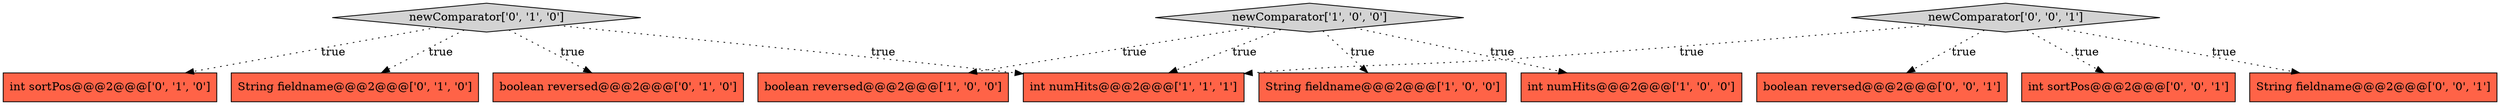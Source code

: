 digraph {
6 [style = filled, label = "int sortPos@@@2@@@['0', '1', '0']", fillcolor = tomato, shape = box image = "AAA0AAABBB2BBB"];
1 [style = filled, label = "newComparator['1', '0', '0']", fillcolor = lightgray, shape = diamond image = "AAA0AAABBB1BBB"];
12 [style = filled, label = "newComparator['0', '0', '1']", fillcolor = lightgray, shape = diamond image = "AAA0AAABBB3BBB"];
0 [style = filled, label = "String fieldname@@@2@@@['1', '0', '0']", fillcolor = tomato, shape = box image = "AAA0AAABBB1BBB"];
7 [style = filled, label = "String fieldname@@@2@@@['0', '1', '0']", fillcolor = tomato, shape = box image = "AAA0AAABBB2BBB"];
2 [style = filled, label = "int numHits@@@2@@@['1', '0', '0']", fillcolor = tomato, shape = box image = "AAA0AAABBB1BBB"];
5 [style = filled, label = "boolean reversed@@@2@@@['0', '1', '0']", fillcolor = tomato, shape = box image = "AAA0AAABBB2BBB"];
3 [style = filled, label = "boolean reversed@@@2@@@['1', '0', '0']", fillcolor = tomato, shape = box image = "AAA0AAABBB1BBB"];
8 [style = filled, label = "newComparator['0', '1', '0']", fillcolor = lightgray, shape = diamond image = "AAA0AAABBB2BBB"];
4 [style = filled, label = "int numHits@@@2@@@['1', '1', '1']", fillcolor = tomato, shape = box image = "AAA0AAABBB1BBB"];
10 [style = filled, label = "boolean reversed@@@2@@@['0', '0', '1']", fillcolor = tomato, shape = box image = "AAA0AAABBB3BBB"];
11 [style = filled, label = "int sortPos@@@2@@@['0', '0', '1']", fillcolor = tomato, shape = box image = "AAA0AAABBB3BBB"];
9 [style = filled, label = "String fieldname@@@2@@@['0', '0', '1']", fillcolor = tomato, shape = box image = "AAA0AAABBB3BBB"];
12->10 [style = dotted, label="true"];
1->2 [style = dotted, label="true"];
8->6 [style = dotted, label="true"];
1->3 [style = dotted, label="true"];
12->4 [style = dotted, label="true"];
12->9 [style = dotted, label="true"];
8->7 [style = dotted, label="true"];
1->4 [style = dotted, label="true"];
8->4 [style = dotted, label="true"];
1->0 [style = dotted, label="true"];
12->11 [style = dotted, label="true"];
8->5 [style = dotted, label="true"];
}
